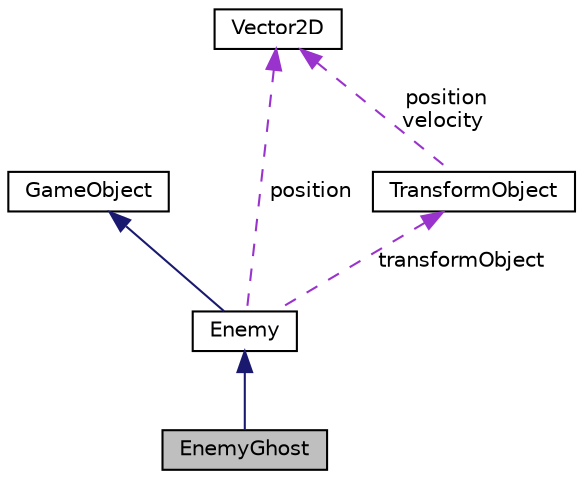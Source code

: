digraph "EnemyGhost"
{
 // LATEX_PDF_SIZE
  edge [fontname="Helvetica",fontsize="10",labelfontname="Helvetica",labelfontsize="10"];
  node [fontname="Helvetica",fontsize="10",shape=record];
  Node1 [label="EnemyGhost",height=0.2,width=0.4,color="black", fillcolor="grey75", style="filled", fontcolor="black",tooltip="Enemy type which can walk through."];
  Node2 -> Node1 [dir="back",color="midnightblue",fontsize="10",style="solid",fontname="Helvetica"];
  Node2 [label="Enemy",height=0.2,width=0.4,color="black", fillcolor="white", style="filled",URL="$classEnemy.html",tooltip="Class for defining common behaviour for the enemy, extends GameObject."];
  Node3 -> Node2 [dir="back",color="midnightblue",fontsize="10",style="solid",fontname="Helvetica"];
  Node3 [label="GameObject",height=0.2,width=0.4,color="black", fillcolor="white", style="filled",URL="$classGameObject.html",tooltip="Base class for all entities in the game."];
  Node4 -> Node2 [dir="back",color="darkorchid3",fontsize="10",style="dashed",label=" position" ,fontname="Helvetica"];
  Node4 [label="Vector2D",height=0.2,width=0.4,color="black", fillcolor="white", style="filled",URL="$classVector2D.html",tooltip="Class for physics and math for our game."];
  Node5 -> Node2 [dir="back",color="darkorchid3",fontsize="10",style="dashed",label=" transformObject" ,fontname="Helvetica"];
  Node5 [label="TransformObject",height=0.2,width=0.4,color="black", fillcolor="white", style="filled",URL="$classTransformObject.html",tooltip="Class for defining objects speed, scale, height and width."];
  Node4 -> Node5 [dir="back",color="darkorchid3",fontsize="10",style="dashed",label=" position\nvelocity" ,fontname="Helvetica"];
}
